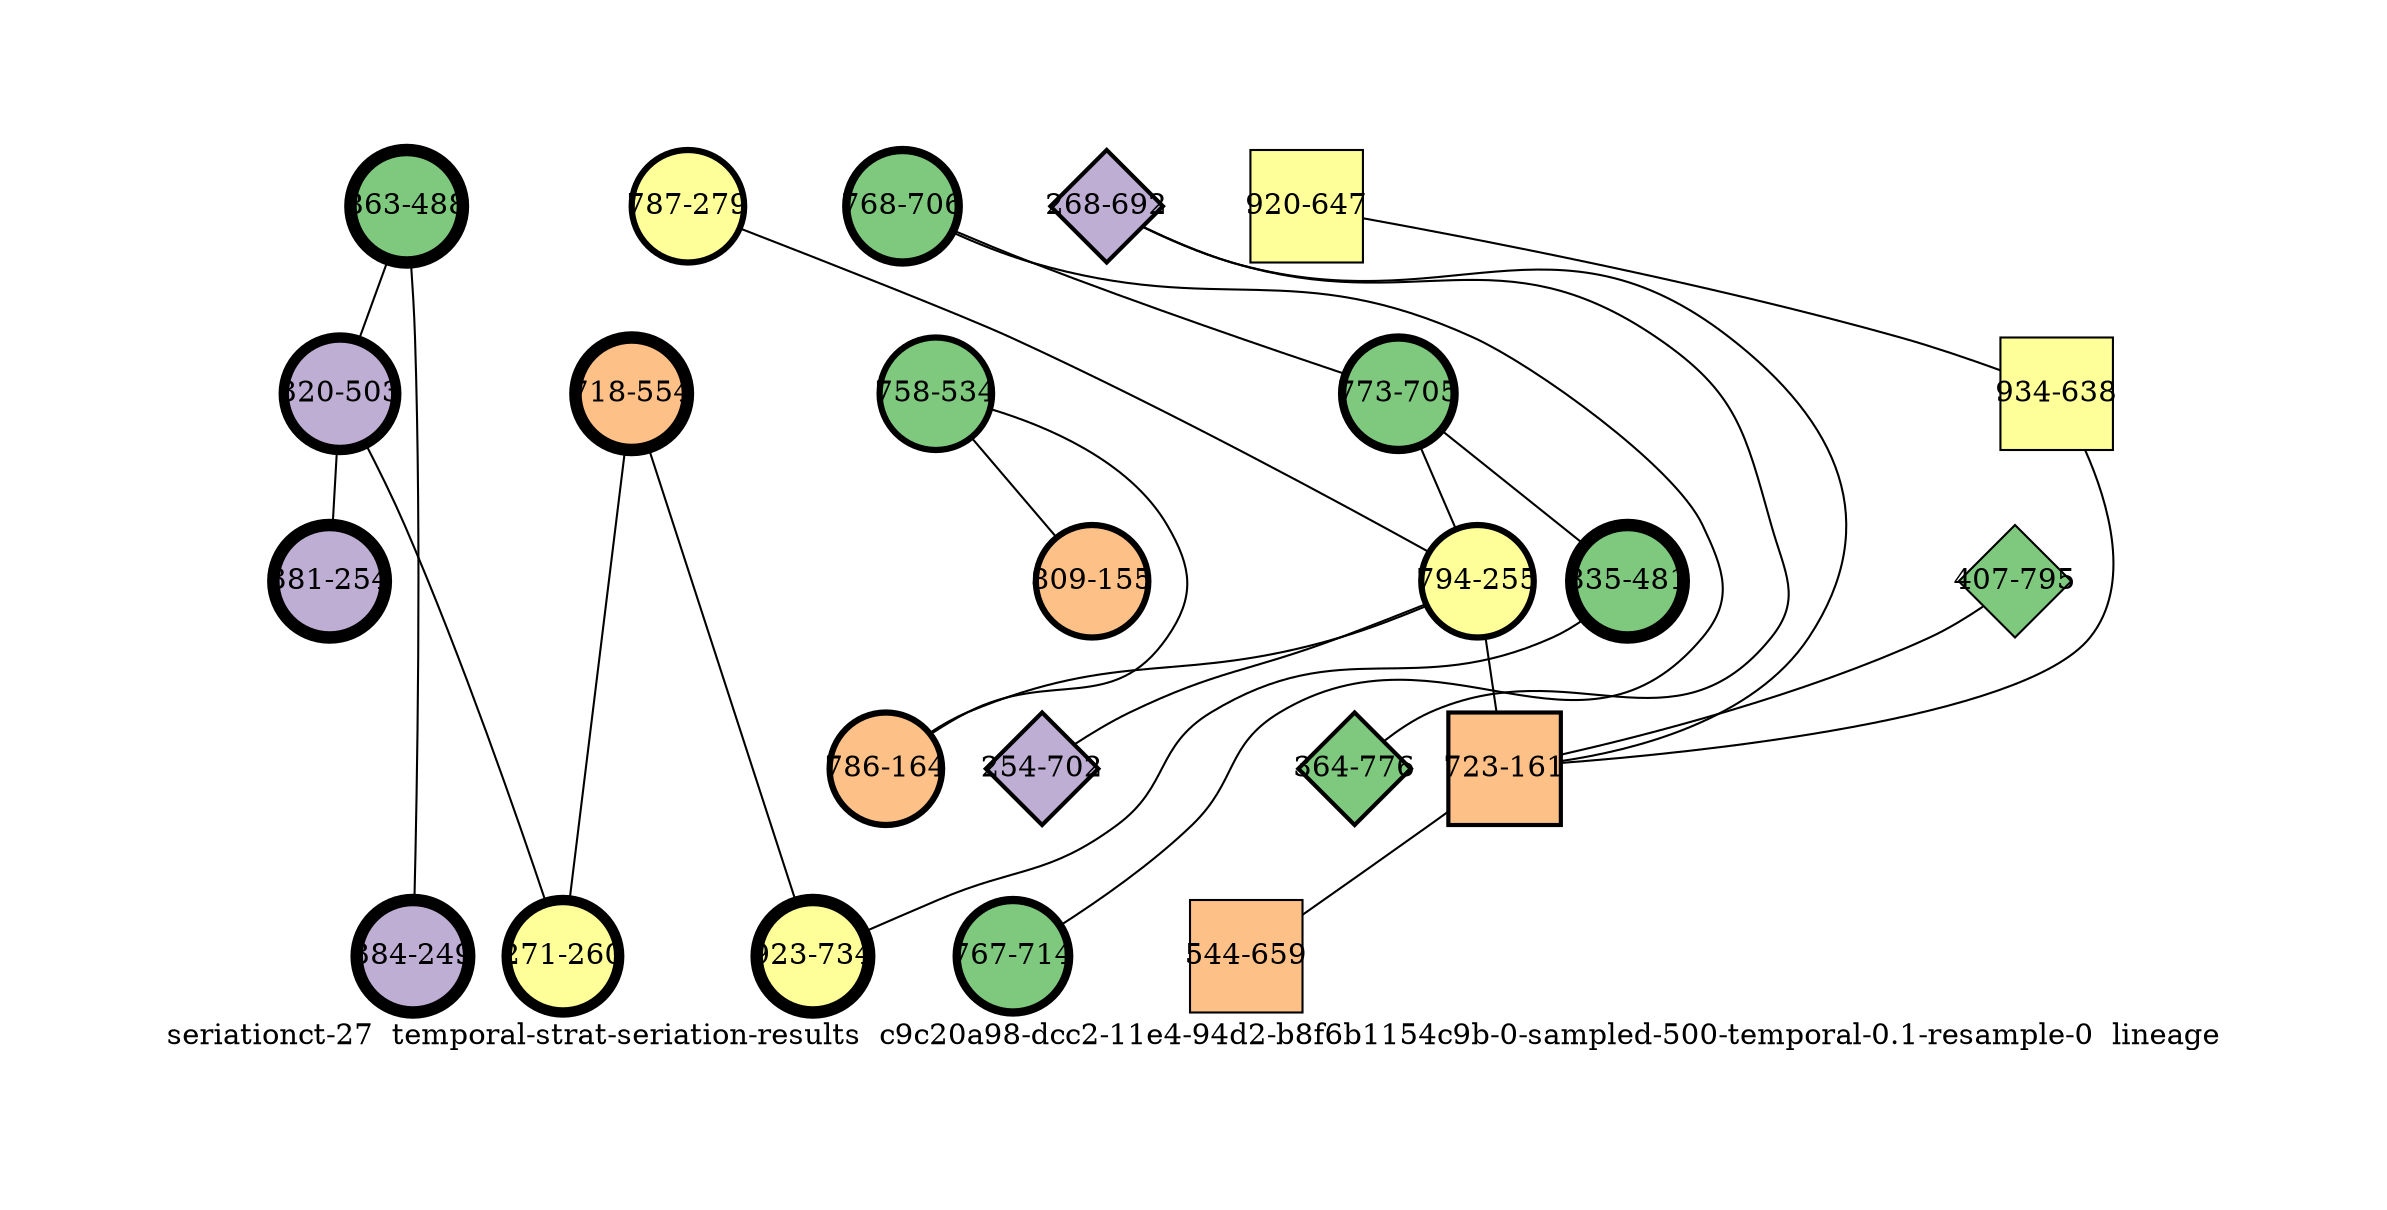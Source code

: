 strict graph "seriationct-27  temporal-strat-seriation-results  c9c20a98-dcc2-11e4-94d2-b8f6b1154c9b-0-sampled-500-temporal-0.1-resample-0  lineage" {
labelloc=b;
ratio=auto;
pad="1.0";
label="seriationct-27  temporal-strat-seriation-results  c9c20a98-dcc2-11e4-94d2-b8f6b1154c9b-0-sampled-500-temporal-0.1-resample-0  lineage";
node [width="0.75", style=filled, fixedsize=true, height="0.75", shape=circle, label=""];
0 [xCoordinate="488.0", appears_in_slice=6, yCoordinate="863.0", colorscheme=accent6, lineage_id=0, short_label="863-488", label="863-488", shape=circle, cluster_id=0, fillcolor=1, size="500.0", id=0, penwidth="6.0"];
1 [xCoordinate="647.0", appears_in_slice=1, yCoordinate="920.0", colorscheme=accent6, lineage_id=1, short_label="920-647", label="920-647", shape=square, cluster_id=3, fillcolor=4, size="500.0", id=1, penwidth="1.0"];
2 [xCoordinate="503.0", appears_in_slice=5, yCoordinate="320.0", colorscheme=accent6, lineage_id=0, short_label="320-503", label="320-503", shape=circle, cluster_id=1, fillcolor=2, size="500.0", id=2, penwidth="5.0"];
3 [xCoordinate="706.0", appears_in_slice=4, yCoordinate="768.0", colorscheme=accent6, lineage_id=0, short_label="768-706", label="768-706", shape=circle, cluster_id=0, fillcolor=1, size="500.0", id=3, penwidth="4.0"];
4 [xCoordinate="638.0", appears_in_slice=1, yCoordinate="934.0", colorscheme=accent6, lineage_id=1, short_label="934-638", label="934-638", shape=square, cluster_id=3, fillcolor=4, size="500.0", id=4, penwidth="1.0"];
5 [xCoordinate="705.0", appears_in_slice=4, yCoordinate="773.0", colorscheme=accent6, lineage_id=0, short_label="773-705", label="773-705", shape=circle, cluster_id=0, fillcolor=1, size="500.0", id=5, penwidth="4.0"];
6 [xCoordinate="279.0", appears_in_slice=3, yCoordinate="787.0", colorscheme=accent6, lineage_id=0, short_label="787-279", label="787-279", shape=circle, cluster_id=3, fillcolor=4, size="500.0", id=6, penwidth="3.0"];
7 [xCoordinate="554.0", appears_in_slice=6, yCoordinate="718.0", colorscheme=accent6, lineage_id=0, short_label="718-554", label="718-554", shape=circle, cluster_id=2, fillcolor=3, size="500.0", id=7, penwidth="6.0"];
8 [xCoordinate="714.0", appears_in_slice=4, yCoordinate="767.0", colorscheme=accent6, lineage_id=0, short_label="767-714", label="767-714", shape=circle, cluster_id=0, fillcolor=1, size="500.0", id=19, penwidth="4.0"];
9 [xCoordinate="534.0", appears_in_slice=3, yCoordinate="758.0", colorscheme=accent6, lineage_id=0, short_label="758-534", label="758-534", shape=circle, cluster_id=0, fillcolor=1, size="500.0", id=9, penwidth="3.0"];
10 [xCoordinate="255.0", appears_in_slice=3, yCoordinate="794.0", colorscheme=accent6, lineage_id=0, short_label="794-255", label="794-255", shape=circle, cluster_id=3, fillcolor=4, size="500.0", id=10, penwidth="3.0"];
11 [xCoordinate="692.0", appears_in_slice=2, yCoordinate="268.0", colorscheme=accent6, lineage_id=2, short_label="268-692", label="268-692", shape=diamond, cluster_id=1, fillcolor=2, size="500.0", id=11, penwidth="2.0"];
12 [xCoordinate="164.0", appears_in_slice=3, yCoordinate="786.0", colorscheme=accent6, lineage_id=0, short_label="786-164", label="786-164", shape=circle, cluster_id=2, fillcolor=3, size="500.0", id=12, penwidth="3.0"];
13 [xCoordinate="776.0", appears_in_slice=2, yCoordinate="364.0", colorscheme=accent6, lineage_id=2, short_label="364-776", label="364-776", shape=diamond, cluster_id=0, fillcolor=1, size="500.0", id=13, penwidth="2.0"];
14 [xCoordinate="481.0", appears_in_slice=6, yCoordinate="835.0", colorscheme=accent6, lineage_id=0, short_label="835-481", label="835-481", shape=circle, cluster_id=0, fillcolor=1, size="500.0", id=14, penwidth="6.0"];
15 [xCoordinate="795.0", appears_in_slice=1, yCoordinate="407.0", colorscheme=accent6, lineage_id=2, short_label="407-795", label="407-795", shape=diamond, cluster_id=0, fillcolor=1, size="500.0", id=15, penwidth="1.0"];
16 [xCoordinate="254.0", appears_in_slice=6, yCoordinate="381.0", colorscheme=accent6, lineage_id=0, short_label="381-254", label="381-254", shape=circle, cluster_id=1, fillcolor=2, size="500.0", id=16, penwidth="6.0"];
17 [xCoordinate="702.0", appears_in_slice=2, yCoordinate="254.0", colorscheme=accent6, lineage_id=2, short_label="254-702", label="254-702", shape=diamond, cluster_id=1, fillcolor=2, size="500.0", id=17, penwidth="2.0"];
18 [xCoordinate="155.0", appears_in_slice=3, yCoordinate="809.0", colorscheme=accent6, lineage_id=0, short_label="809-155", label="809-155", shape=circle, cluster_id=2, fillcolor=3, size="500.0", id=18, penwidth="3.0"];
19 [xCoordinate="734.0", appears_in_slice=6, yCoordinate="923.0", colorscheme=accent6, lineage_id=0, short_label="923-734", label="923-734", shape=circle, cluster_id=3, fillcolor=4, size="500.0", id=8, penwidth="6.0"];
20 [xCoordinate="161.0", appears_in_slice=2, yCoordinate="723.0", colorscheme=accent6, lineage_id=1, short_label="723-161", label="723-161", shape=square, cluster_id=2, fillcolor=3, size="500.0", id=20, penwidth="2.0"];
21 [xCoordinate="260.0", appears_in_slice=5, yCoordinate="271.0", colorscheme=accent6, lineage_id=0, short_label="271-260", label="271-260", shape=circle, cluster_id=3, fillcolor=4, size="500.0", id=21, penwidth="5.0"];
22 [xCoordinate="249.0", appears_in_slice=6, yCoordinate="384.0", colorscheme=accent6, lineage_id=0, short_label="384-249", label="384-249", shape=circle, cluster_id=1, fillcolor=2, size="500.0", id=22, penwidth="6.0"];
23 [xCoordinate="659.0", appears_in_slice=1, yCoordinate="544.0", colorscheme=accent6, lineage_id=1, short_label="544-659", label="544-659", shape=square, cluster_id=2, fillcolor=3, size="500.0", id=23, penwidth="1.0"];
0 -- 2  [inverseweight="3.8974582829", weight="0.25657747368"];
0 -- 22  [inverseweight="14.7058823529", weight="0.068"];
1 -- 4  [inverseweight="10.9632252413", weight="0.0912140340079"];
2 -- 16  [inverseweight="5.37789879647", weight="0.185946228787"];
2 -- 21  [inverseweight="30.6569669742", weight="0.0326190128606"];
3 -- 8  [inverseweight="22.360679775", weight="0.04472135955"];
3 -- 5  [inverseweight="2.33095800243", weight="0.429008158431"];
4 -- 20  [inverseweight="1.70150725017", weight="0.587714216265"];
5 -- 10  [inverseweight="1.66218481004", weight="0.601617818885"];
5 -- 14  [inverseweight="1.7202151587", weight="0.581322629871"];
6 -- 10  [inverseweight="17.7892016741", weight="0.0562138772902"];
7 -- 19  [inverseweight="2.93367423305", weight="0.340869476486"];
7 -- 21  [inverseweight="3.41124123265", weight="0.293148426569"];
9 -- 18  [inverseweight="10.1850105466", weight="0.0981835016691"];
9 -- 12  [inverseweight="2.39264578147", weight="0.417947365107"];
10 -- 17  [inverseweight="2.78994574278", weight="0.358429909466"];
10 -- 12  [inverseweight="2.52557465255", weight="0.395949491728"];
10 -- 20  [inverseweight="2.86139723865", weight="0.349479613139"];
11 -- 20  [inverseweight="2.14145036612", weight="0.466973232638"];
11 -- 13  [inverseweight="31.25", weight="0.032"];
14 -- 19  [inverseweight="22.360679775", weight="0.04472135955"];
15 -- 20  [inverseweight="2.04770190461", weight="0.488352331826"];
20 -- 23  [inverseweight="1.31346295716", weight="0.761346176191"];
}
